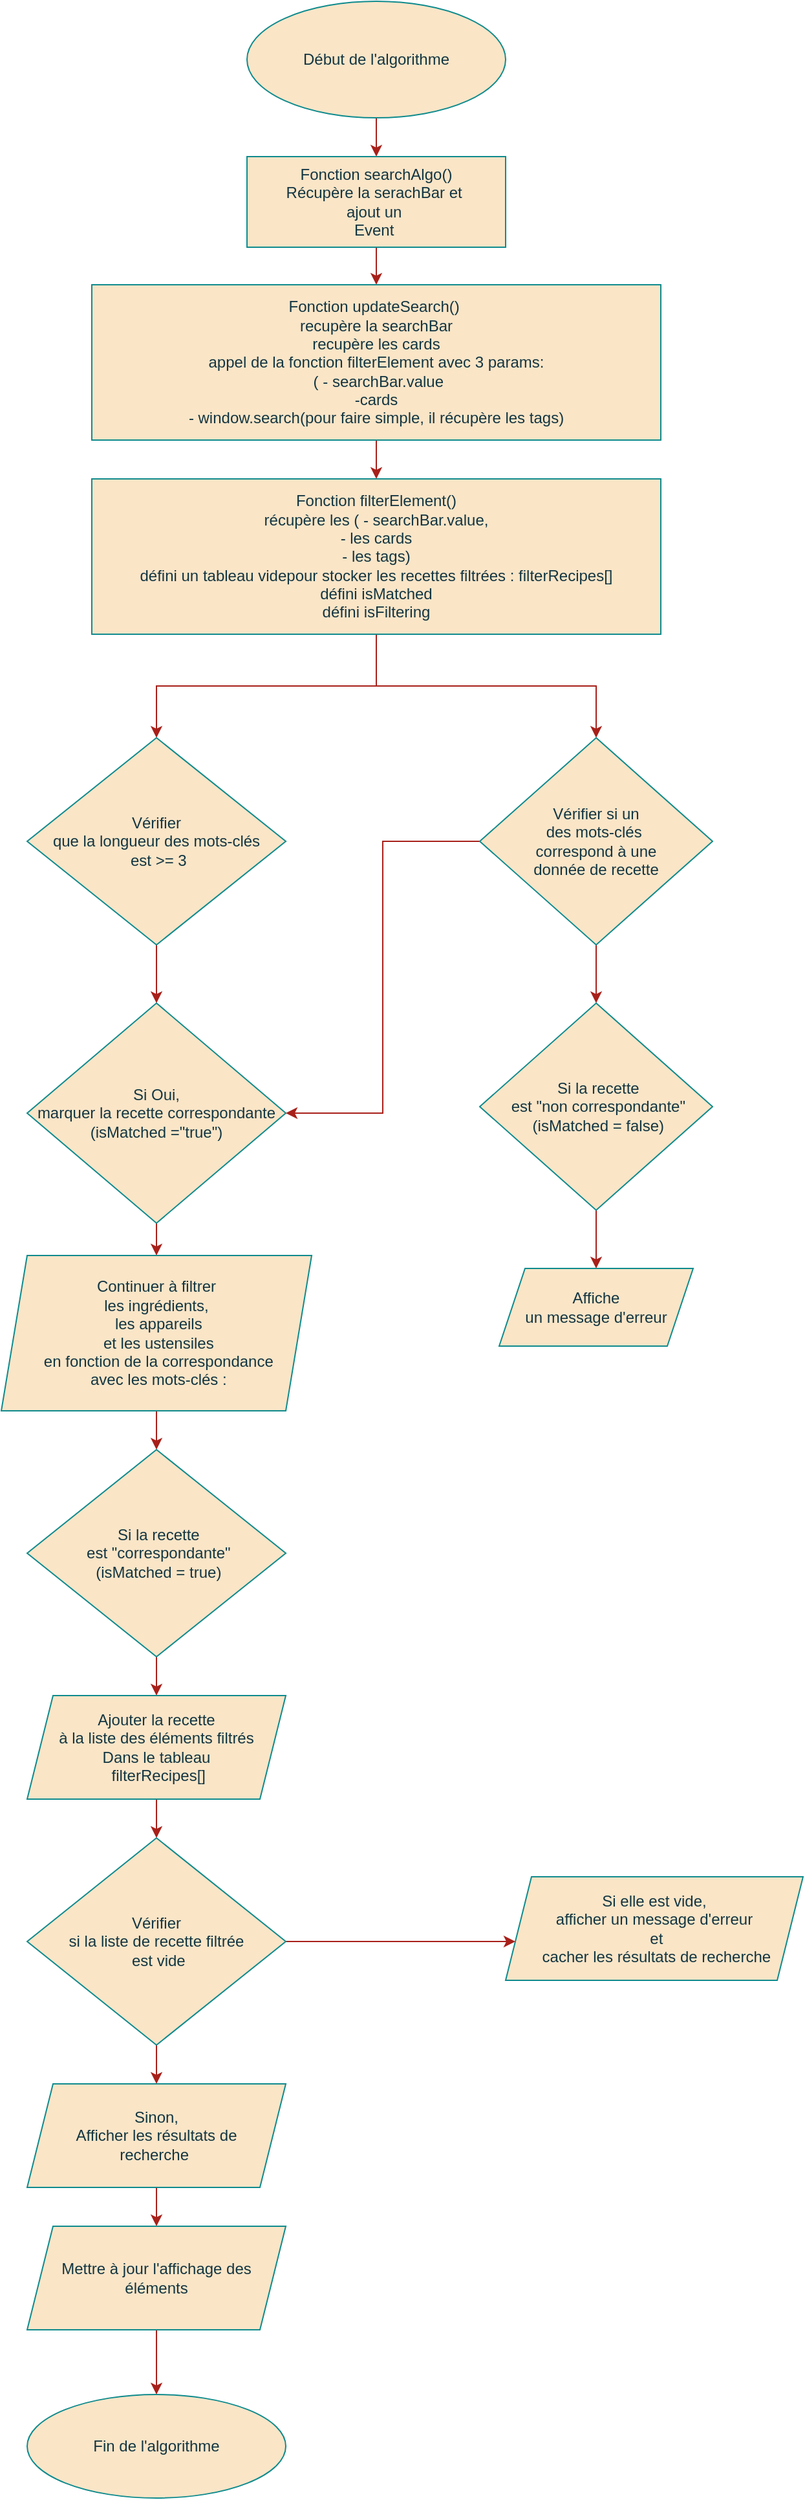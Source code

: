 <mxfile version="21.3.0" type="github">
  <diagram name="Page-1" id="CaVi-aEHdHtz-sd3TJJU">
    <mxGraphModel dx="1570" dy="1911" grid="1" gridSize="10" guides="1" tooltips="1" connect="1" arrows="1" fold="1" page="1" pageScale="1" pageWidth="827" pageHeight="1169" background="none" math="0" shadow="0">
      <root>
        <mxCell id="0" />
        <mxCell id="1" parent="0" />
        <mxCell id="PqLdQz6lLYGXUWiKdrje-28" value="Si elle est vide, &lt;br&gt;afficher un message d&#39;erreur&lt;br&gt;&amp;nbsp;et&lt;br&gt;&amp;nbsp;cacher les résultats de recherche" style="shape=parallelogram;perimeter=parallelogramPerimeter;whiteSpace=wrap;html=1;fixedSize=1;labelBackgroundColor=none;fillColor=#FAE5C7;strokeColor=#0F8B8D;fontColor=#143642;rounded=0;" parent="1" vertex="1">
          <mxGeometry x="-300" y="280" width="230" height="80" as="geometry" />
        </mxCell>
        <mxCell id="PqLdQz6lLYGXUWiKdrje-79" value="" style="edgeStyle=orthogonalEdgeStyle;rounded=0;orthogonalLoop=1;jettySize=auto;html=1;labelBackgroundColor=none;strokeColor=#A8201A;fontColor=default;" parent="1" source="PqLdQz6lLYGXUWiKdrje-80" target="PqLdQz6lLYGXUWiKdrje-82" edge="1">
          <mxGeometry relative="1" as="geometry" />
        </mxCell>
        <mxCell id="PqLdQz6lLYGXUWiKdrje-80" value="Début de l&#39;algorithme" style="ellipse;whiteSpace=wrap;html=1;fillColor=#FAE5C7;strokeColor=#0F8B8D;labelBackgroundColor=none;fontColor=#143642;rounded=0;" parent="1" vertex="1">
          <mxGeometry x="-500" y="-1169" width="200" height="90" as="geometry" />
        </mxCell>
        <mxCell id="PqLdQz6lLYGXUWiKdrje-81" style="edgeStyle=orthogonalEdgeStyle;rounded=0;orthogonalLoop=1;jettySize=auto;html=1;entryX=0.5;entryY=0;entryDx=0;entryDy=0;labelBackgroundColor=none;strokeColor=#A8201A;fontColor=default;" parent="1" source="PqLdQz6lLYGXUWiKdrje-82" target="PqLdQz6lLYGXUWiKdrje-84" edge="1">
          <mxGeometry relative="1" as="geometry" />
        </mxCell>
        <mxCell id="PqLdQz6lLYGXUWiKdrje-82" value="Fonction searchAlgo()&lt;br&gt;Récupère la serachBar et&amp;nbsp;&lt;br&gt;ajout un&amp;nbsp;&lt;br&gt;Event&amp;nbsp;" style="rounded=0;whiteSpace=wrap;html=1;labelBackgroundColor=none;fillColor=#FAE5C7;strokeColor=#0F8B8D;fontColor=#143642;" parent="1" vertex="1">
          <mxGeometry x="-500" y="-1049" width="200" height="70" as="geometry" />
        </mxCell>
        <mxCell id="PqLdQz6lLYGXUWiKdrje-83" value="" style="edgeStyle=orthogonalEdgeStyle;rounded=0;orthogonalLoop=1;jettySize=auto;html=1;labelBackgroundColor=none;strokeColor=#A8201A;fontColor=default;" parent="1" source="PqLdQz6lLYGXUWiKdrje-84" target="PqLdQz6lLYGXUWiKdrje-87" edge="1">
          <mxGeometry relative="1" as="geometry" />
        </mxCell>
        <mxCell id="PqLdQz6lLYGXUWiKdrje-84" value="Fonction updateSearch()&amp;nbsp;&lt;br&gt;recupère la searchBar&lt;br&gt;recupère les cards&lt;br&gt;appel de la fonction filterElement avec 3 params:&lt;br&gt;&amp;nbsp;( - searchBar.value&lt;br&gt;-cards&lt;br&gt;- window.search(pour faire simple, il récupère les tags)" style="rounded=0;whiteSpace=wrap;html=1;labelBackgroundColor=none;fillColor=#FAE5C7;strokeColor=#0F8B8D;fontColor=#143642;" parent="1" vertex="1">
          <mxGeometry x="-620" y="-950" width="440" height="120" as="geometry" />
        </mxCell>
        <mxCell id="PqLdQz6lLYGXUWiKdrje-85" style="edgeStyle=orthogonalEdgeStyle;rounded=0;orthogonalLoop=1;jettySize=auto;html=1;entryX=0.5;entryY=0;entryDx=0;entryDy=0;labelBackgroundColor=none;strokeColor=#A8201A;fontColor=default;" parent="1" source="PqLdQz6lLYGXUWiKdrje-87" target="PqLdQz6lLYGXUWiKdrje-90" edge="1">
          <mxGeometry relative="1" as="geometry" />
        </mxCell>
        <mxCell id="PqLdQz6lLYGXUWiKdrje-86" style="edgeStyle=orthogonalEdgeStyle;rounded=0;orthogonalLoop=1;jettySize=auto;html=1;entryX=0.5;entryY=0;entryDx=0;entryDy=0;labelBackgroundColor=none;strokeColor=#A8201A;fontColor=default;" parent="1" source="PqLdQz6lLYGXUWiKdrje-87" target="PqLdQz6lLYGXUWiKdrje-114" edge="1">
          <mxGeometry relative="1" as="geometry" />
        </mxCell>
        <mxCell id="PqLdQz6lLYGXUWiKdrje-87" value="Fonction filterElement()&lt;br&gt;récupère les ( - searchBar.value,&lt;br&gt;- les cards&lt;br&gt;- les tags)&lt;br&gt;défini un tableau videpour stocker les recettes filtrées : filterRecipes[]&lt;br&gt;défini isMatched&lt;br&gt;défini isFiltering" style="rounded=0;whiteSpace=wrap;html=1;labelBackgroundColor=none;fillColor=#FAE5C7;strokeColor=#0F8B8D;fontColor=#143642;" parent="1" vertex="1">
          <mxGeometry x="-620" y="-800" width="440" height="120" as="geometry" />
        </mxCell>
        <mxCell id="PqLdQz6lLYGXUWiKdrje-88" value="" style="edgeStyle=orthogonalEdgeStyle;rounded=0;orthogonalLoop=1;jettySize=auto;html=1;labelBackgroundColor=none;strokeColor=#A8201A;fontColor=default;" parent="1" source="PqLdQz6lLYGXUWiKdrje-90" target="PqLdQz6lLYGXUWiKdrje-92" edge="1">
          <mxGeometry relative="1" as="geometry" />
        </mxCell>
        <mxCell id="PqLdQz6lLYGXUWiKdrje-90" value="Vérifier &lt;br&gt;que la longueur des mots-clés&lt;br&gt;&amp;nbsp;est &amp;gt;= 3 " style="rhombus;whiteSpace=wrap;html=1;rounded=0;labelBackgroundColor=none;fillColor=#FAE5C7;strokeColor=#0F8B8D;fontColor=#143642;" parent="1" vertex="1">
          <mxGeometry x="-670" y="-600" width="200" height="160" as="geometry" />
        </mxCell>
        <mxCell id="PqLdQz6lLYGXUWiKdrje-91" value="" style="edgeStyle=orthogonalEdgeStyle;rounded=0;orthogonalLoop=1;jettySize=auto;html=1;labelBackgroundColor=none;strokeColor=#A8201A;fontColor=default;" parent="1" source="PqLdQz6lLYGXUWiKdrje-92" target="PqLdQz6lLYGXUWiKdrje-94" edge="1">
          <mxGeometry relative="1" as="geometry" />
        </mxCell>
        <mxCell id="PqLdQz6lLYGXUWiKdrje-92" value="Si Oui, &lt;br&gt;marquer la recette correspondante (isMatched =&quot;true&quot;)" style="rhombus;whiteSpace=wrap;html=1;labelBackgroundColor=none;fillColor=#FAE5C7;strokeColor=#0F8B8D;fontColor=#143642;rounded=0;" parent="1" vertex="1">
          <mxGeometry x="-670" y="-395" width="200" height="170" as="geometry" />
        </mxCell>
        <mxCell id="PqLdQz6lLYGXUWiKdrje-93" value="" style="edgeStyle=orthogonalEdgeStyle;rounded=0;orthogonalLoop=1;jettySize=auto;html=1;labelBackgroundColor=none;strokeColor=#A8201A;fontColor=default;" parent="1" source="PqLdQz6lLYGXUWiKdrje-94" target="PqLdQz6lLYGXUWiKdrje-96" edge="1">
          <mxGeometry relative="1" as="geometry" />
        </mxCell>
        <mxCell id="PqLdQz6lLYGXUWiKdrje-94" value="Continuer à filtrer &lt;br&gt;les ingrédients,&lt;br&gt;&amp;nbsp;les appareils&lt;br&gt;&amp;nbsp;et les ustensiles&lt;br&gt;&amp;nbsp;en fonction de la correspondance&lt;br&gt;&amp;nbsp;avec les mots-clés :" style="shape=parallelogram;perimeter=parallelogramPerimeter;whiteSpace=wrap;html=1;fixedSize=1;labelBackgroundColor=none;fillColor=#FAE5C7;strokeColor=#0F8B8D;fontColor=#143642;rounded=0;" parent="1" vertex="1">
          <mxGeometry x="-690" y="-200" width="240" height="120" as="geometry" />
        </mxCell>
        <mxCell id="PqLdQz6lLYGXUWiKdrje-95" value="" style="edgeStyle=orthogonalEdgeStyle;rounded=0;orthogonalLoop=1;jettySize=auto;html=1;labelBackgroundColor=none;strokeColor=#A8201A;fontColor=default;" parent="1" source="PqLdQz6lLYGXUWiKdrje-96" target="PqLdQz6lLYGXUWiKdrje-98" edge="1">
          <mxGeometry relative="1" as="geometry" />
        </mxCell>
        <mxCell id="PqLdQz6lLYGXUWiKdrje-96" value="&amp;nbsp;Si la recette&lt;br&gt;&amp;nbsp;est &quot;correspondante&quot;&lt;br&gt;&amp;nbsp;(isMatched = true)" style="rhombus;whiteSpace=wrap;html=1;labelBackgroundColor=none;fillColor=#FAE5C7;strokeColor=#0F8B8D;fontColor=#143642;rounded=0;" parent="1" vertex="1">
          <mxGeometry x="-670" y="-50" width="200" height="160" as="geometry" />
        </mxCell>
        <mxCell id="PqLdQz6lLYGXUWiKdrje-97" value="" style="edgeStyle=orthogonalEdgeStyle;rounded=0;orthogonalLoop=1;jettySize=auto;html=1;labelBackgroundColor=none;strokeColor=#A8201A;fontColor=default;" parent="1" source="PqLdQz6lLYGXUWiKdrje-98" target="PqLdQz6lLYGXUWiKdrje-101" edge="1">
          <mxGeometry relative="1" as="geometry" />
        </mxCell>
        <mxCell id="PqLdQz6lLYGXUWiKdrje-98" value="Ajouter la recette&lt;br&gt;à la liste des éléments filtrés&lt;br&gt;Dans le tableau&lt;br&gt;&amp;nbsp;filterRecipes[]" style="shape=parallelogram;perimeter=parallelogramPerimeter;whiteSpace=wrap;html=1;fixedSize=1;labelBackgroundColor=none;fillColor=#FAE5C7;strokeColor=#0F8B8D;fontColor=#143642;rounded=0;" parent="1" vertex="1">
          <mxGeometry x="-670" y="140" width="200" height="80" as="geometry" />
        </mxCell>
        <mxCell id="PqLdQz6lLYGXUWiKdrje-100" style="edgeStyle=orthogonalEdgeStyle;rounded=0;orthogonalLoop=1;jettySize=auto;html=1;entryX=0.5;entryY=0;entryDx=0;entryDy=0;labelBackgroundColor=none;strokeColor=#A8201A;fontColor=default;" parent="1" source="PqLdQz6lLYGXUWiKdrje-101" target="PqLdQz6lLYGXUWiKdrje-103" edge="1">
          <mxGeometry relative="1" as="geometry" />
        </mxCell>
        <mxCell id="PqLdQz6lLYGXUWiKdrje-125" style="edgeStyle=orthogonalEdgeStyle;rounded=0;hachureGap=4;orthogonalLoop=1;jettySize=auto;html=1;fontFamily=Architects Daughter;fontSource=https%3A%2F%2Ffonts.googleapis.com%2Fcss%3Ffamily%3DArchitects%2BDaughter;fontSize=16;strokeColor=#A8201A;labelBackgroundColor=none;fontColor=default;" parent="1" source="PqLdQz6lLYGXUWiKdrje-101" target="PqLdQz6lLYGXUWiKdrje-28" edge="1">
          <mxGeometry relative="1" as="geometry">
            <Array as="points">
              <mxPoint x="-510" y="320" />
              <mxPoint x="-510" y="320" />
            </Array>
          </mxGeometry>
        </mxCell>
        <mxCell id="PqLdQz6lLYGXUWiKdrje-101" value="Vérifier &lt;br&gt;si la liste de recette filtrée&lt;br&gt;&amp;nbsp;est vide" style="rhombus;whiteSpace=wrap;html=1;labelBackgroundColor=none;fillColor=#FAE5C7;strokeColor=#0F8B8D;fontColor=#143642;rounded=0;" parent="1" vertex="1">
          <mxGeometry x="-670" y="250" width="200" height="160" as="geometry" />
        </mxCell>
        <mxCell id="PqLdQz6lLYGXUWiKdrje-102" value="" style="edgeStyle=orthogonalEdgeStyle;rounded=0;orthogonalLoop=1;jettySize=auto;html=1;labelBackgroundColor=none;strokeColor=#A8201A;fontColor=default;" parent="1" source="PqLdQz6lLYGXUWiKdrje-103" target="PqLdQz6lLYGXUWiKdrje-105" edge="1">
          <mxGeometry relative="1" as="geometry" />
        </mxCell>
        <mxCell id="PqLdQz6lLYGXUWiKdrje-103" value="Sinon,&lt;br&gt;Afficher les résultats de&lt;br&gt;recherche&amp;nbsp;" style="shape=parallelogram;perimeter=parallelogramPerimeter;whiteSpace=wrap;html=1;fixedSize=1;labelBackgroundColor=none;fillColor=#FAE5C7;strokeColor=#0F8B8D;fontColor=#143642;rounded=0;" parent="1" vertex="1">
          <mxGeometry x="-670" y="440" width="200" height="80" as="geometry" />
        </mxCell>
        <mxCell id="PqLdQz6lLYGXUWiKdrje-104" value="" style="edgeStyle=orthogonalEdgeStyle;rounded=0;orthogonalLoop=1;jettySize=auto;html=1;labelBackgroundColor=none;strokeColor=#A8201A;fontColor=default;" parent="1" source="PqLdQz6lLYGXUWiKdrje-105" target="PqLdQz6lLYGXUWiKdrje-106" edge="1">
          <mxGeometry relative="1" as="geometry" />
        </mxCell>
        <mxCell id="PqLdQz6lLYGXUWiKdrje-105" value="Mettre à jour l&#39;affichage des éléments" style="shape=parallelogram;perimeter=parallelogramPerimeter;whiteSpace=wrap;html=1;fixedSize=1;labelBackgroundColor=none;fillColor=#FAE5C7;strokeColor=#0F8B8D;fontColor=#143642;rounded=0;" parent="1" vertex="1">
          <mxGeometry x="-670" y="550" width="200" height="80" as="geometry" />
        </mxCell>
        <mxCell id="PqLdQz6lLYGXUWiKdrje-106" value="Fin de l&#39;algorithme" style="ellipse;whiteSpace=wrap;html=1;labelBackgroundColor=none;fillColor=#FAE5C7;strokeColor=#0F8B8D;fontColor=#143642;rounded=0;" parent="1" vertex="1">
          <mxGeometry x="-670" y="680" width="200" height="80" as="geometry" />
        </mxCell>
        <mxCell id="PqLdQz6lLYGXUWiKdrje-107" style="edgeStyle=orthogonalEdgeStyle;rounded=0;orthogonalLoop=1;jettySize=auto;html=1;exitX=0.5;exitY=1;exitDx=0;exitDy=0;labelBackgroundColor=none;strokeColor=#A8201A;fontColor=default;" parent="1" source="PqLdQz6lLYGXUWiKdrje-92" target="PqLdQz6lLYGXUWiKdrje-92" edge="1">
          <mxGeometry relative="1" as="geometry" />
        </mxCell>
        <mxCell id="NdfaDMDxE9CkbkElT088-2" style="edgeStyle=orthogonalEdgeStyle;rounded=0;orthogonalLoop=1;jettySize=auto;html=1;entryX=0.5;entryY=0;entryDx=0;entryDy=0;strokeColor=#A8201A;fontColor=#143642;fillColor=#FAE5C7;" edge="1" parent="1" source="PqLdQz6lLYGXUWiKdrje-114" target="PqLdQz6lLYGXUWiKdrje-119">
          <mxGeometry relative="1" as="geometry" />
        </mxCell>
        <mxCell id="NdfaDMDxE9CkbkElT088-3" style="edgeStyle=orthogonalEdgeStyle;rounded=0;orthogonalLoop=1;jettySize=auto;html=1;entryX=1;entryY=0.5;entryDx=0;entryDy=0;strokeColor=#A8201A;fontColor=#143642;fillColor=#FAE5C7;" edge="1" parent="1" source="PqLdQz6lLYGXUWiKdrje-114" target="PqLdQz6lLYGXUWiKdrje-92">
          <mxGeometry relative="1" as="geometry" />
        </mxCell>
        <mxCell id="PqLdQz6lLYGXUWiKdrje-114" value="Vérifier si un &lt;br&gt;des mots-clés&amp;nbsp;&lt;br&gt;correspond à une &lt;br&gt;donnée de recette" style="rhombus;whiteSpace=wrap;html=1;rounded=0;labelBackgroundColor=none;fillColor=#FAE5C7;strokeColor=#0F8B8D;fontColor=#143642;" parent="1" vertex="1">
          <mxGeometry x="-320" y="-600" width="180" height="160" as="geometry" />
        </mxCell>
        <mxCell id="PqLdQz6lLYGXUWiKdrje-118" value="" style="edgeStyle=orthogonalEdgeStyle;rounded=0;orthogonalLoop=1;jettySize=auto;html=1;labelBackgroundColor=none;strokeColor=#A8201A;fontColor=default;" parent="1" source="PqLdQz6lLYGXUWiKdrje-119" target="PqLdQz6lLYGXUWiKdrje-120" edge="1">
          <mxGeometry relative="1" as="geometry" />
        </mxCell>
        <mxCell id="PqLdQz6lLYGXUWiKdrje-119" value="&amp;nbsp;Si la recette&lt;br style=&quot;border-color: var(--border-color);&quot;&gt;&amp;nbsp;est &quot;non correspondante&quot;&lt;br style=&quot;border-color: var(--border-color);&quot;&gt;&amp;nbsp;(isMatched = false)" style="rhombus;whiteSpace=wrap;html=1;rounded=0;labelBackgroundColor=none;fillColor=#FAE5C7;strokeColor=#0F8B8D;fontColor=#143642;" parent="1" vertex="1">
          <mxGeometry x="-320" y="-395" width="180" height="160" as="geometry" />
        </mxCell>
        <mxCell id="PqLdQz6lLYGXUWiKdrje-120" value="Affiche&lt;br style=&quot;border-color: var(--border-color);&quot;&gt;&amp;nbsp;un message d&#39;erreur&amp;nbsp;" style="shape=parallelogram;perimeter=parallelogramPerimeter;whiteSpace=wrap;html=1;fixedSize=1;labelBackgroundColor=none;fillColor=#FAE5C7;strokeColor=#0F8B8D;fontColor=#143642;rounded=0;" parent="1" vertex="1">
          <mxGeometry x="-305" y="-190" width="150" height="60" as="geometry" />
        </mxCell>
      </root>
    </mxGraphModel>
  </diagram>
</mxfile>
